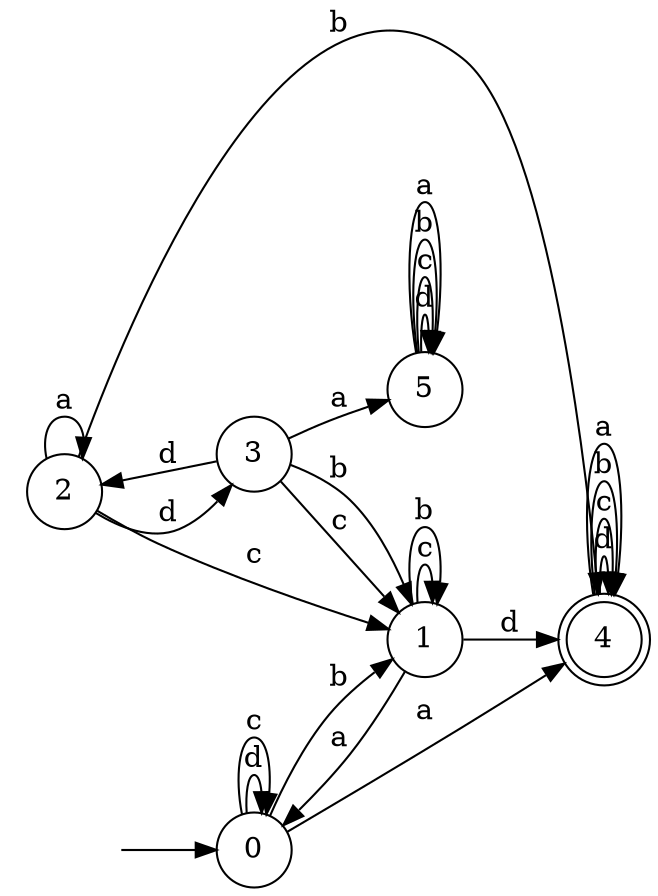 digraph {
  rankdir=LR;
  0 [label="0", shape = circle];
  0 -> 0 [label="d"];
  0 -> 0 [label="c"];
  0 -> 1 [label="b"];
  0 -> 4 [label="a"];
  1 [label="1", shape = circle];
  1 -> 4 [label="d"];
  1 -> 1 [label="c"];
  1 -> 1 [label="b"];
  1 -> 0 [label="a"];
  2 [label="2", shape = circle];
  2 -> 3 [label="d"];
  2 -> 1 [label="c"];
  2 -> 4 [label="b"];
  2 -> 2 [label="a"];
  3 [label="3", shape = circle];
  3 -> 2 [label="d"];
  3 -> 1 [label="c"];
  3 -> 1 [label="b"];
  3 -> 5 [label="a"];
  4 [label="4", shape = doublecircle];
  4 -> 4 [label="d"];
  4 -> 4 [label="c"];
  4 -> 4 [label="b"];
  4 -> 4 [label="a"];
  5 [label="5", shape = circle];
  5 -> 5 [label="d"];
  5 -> 5 [label="c"];
  5 -> 5 [label="b"];
  5 -> 5 [label="a"];
  6 [label="", shape = plaintext];
  6 -> 0 [label=""];
}
